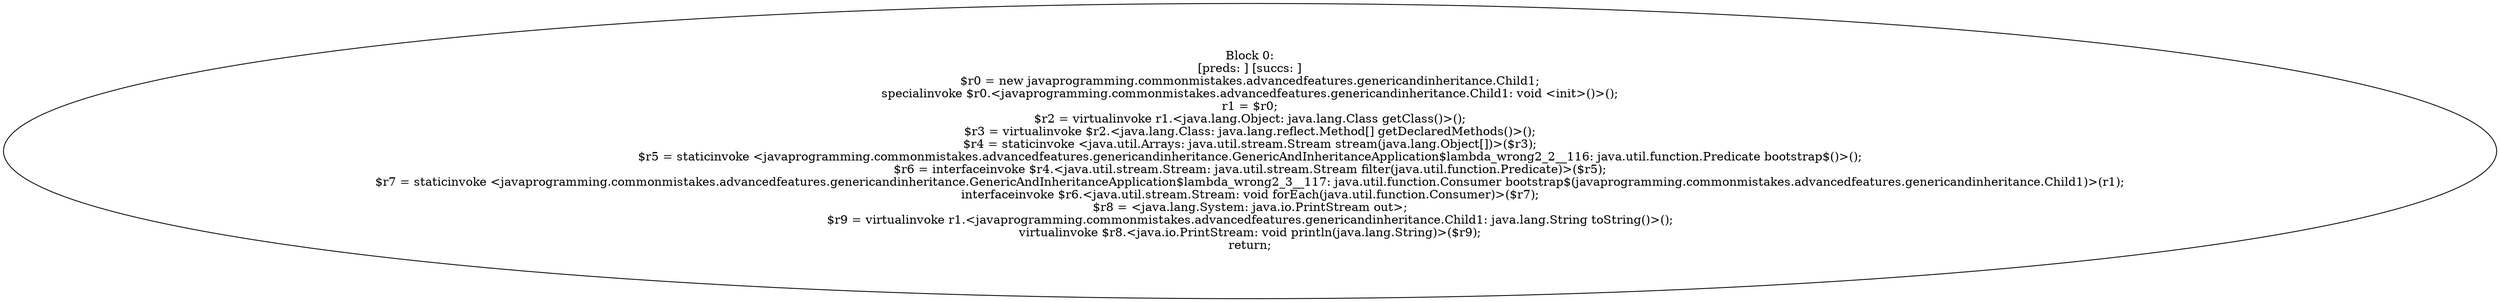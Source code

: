 digraph "unitGraph" {
    "Block 0:
[preds: ] [succs: ]
$r0 = new javaprogramming.commonmistakes.advancedfeatures.genericandinheritance.Child1;
specialinvoke $r0.<javaprogramming.commonmistakes.advancedfeatures.genericandinheritance.Child1: void <init>()>();
r1 = $r0;
$r2 = virtualinvoke r1.<java.lang.Object: java.lang.Class getClass()>();
$r3 = virtualinvoke $r2.<java.lang.Class: java.lang.reflect.Method[] getDeclaredMethods()>();
$r4 = staticinvoke <java.util.Arrays: java.util.stream.Stream stream(java.lang.Object[])>($r3);
$r5 = staticinvoke <javaprogramming.commonmistakes.advancedfeatures.genericandinheritance.GenericAndInheritanceApplication$lambda_wrong2_2__116: java.util.function.Predicate bootstrap$()>();
$r6 = interfaceinvoke $r4.<java.util.stream.Stream: java.util.stream.Stream filter(java.util.function.Predicate)>($r5);
$r7 = staticinvoke <javaprogramming.commonmistakes.advancedfeatures.genericandinheritance.GenericAndInheritanceApplication$lambda_wrong2_3__117: java.util.function.Consumer bootstrap$(javaprogramming.commonmistakes.advancedfeatures.genericandinheritance.Child1)>(r1);
interfaceinvoke $r6.<java.util.stream.Stream: void forEach(java.util.function.Consumer)>($r7);
$r8 = <java.lang.System: java.io.PrintStream out>;
$r9 = virtualinvoke r1.<javaprogramming.commonmistakes.advancedfeatures.genericandinheritance.Child1: java.lang.String toString()>();
virtualinvoke $r8.<java.io.PrintStream: void println(java.lang.String)>($r9);
return;
"
}
